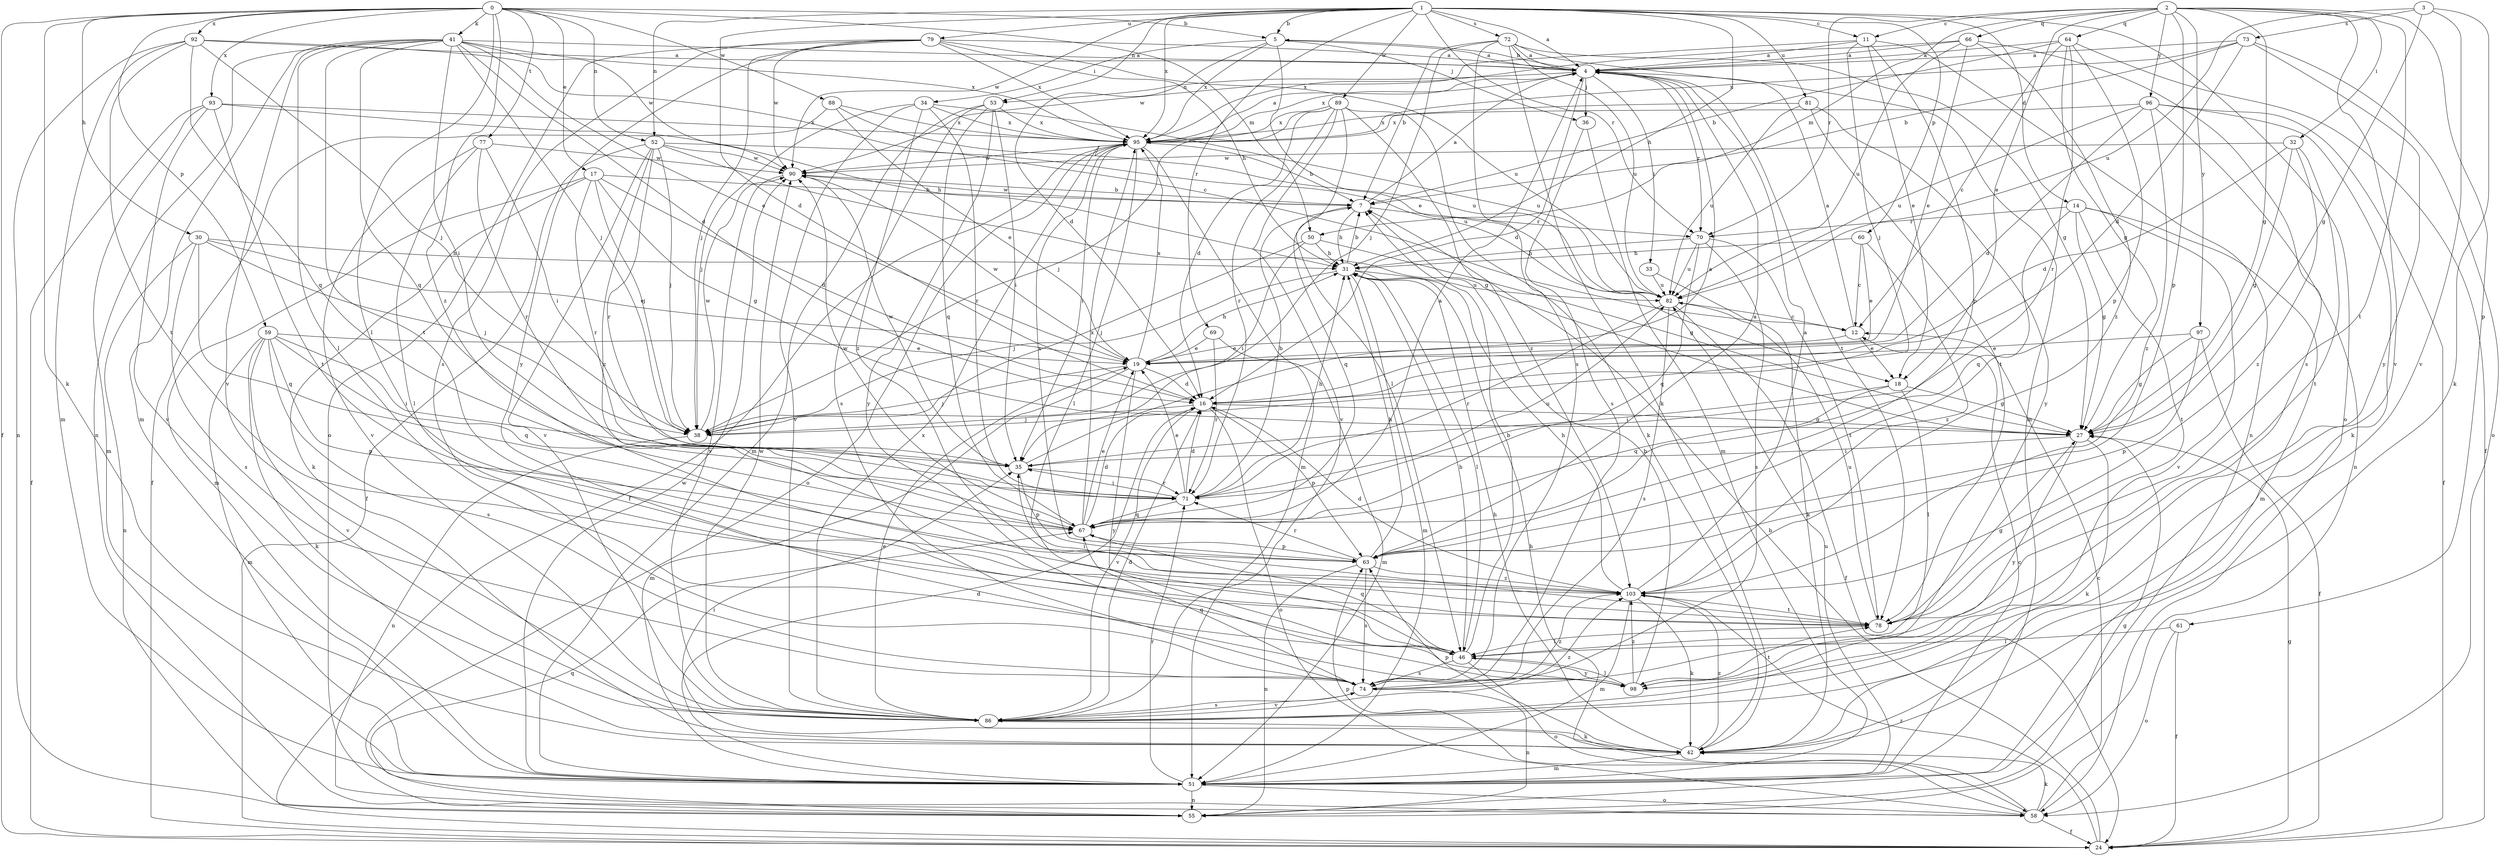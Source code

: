 strict digraph  {
0;
1;
2;
3;
4;
5;
7;
11;
12;
14;
16;
17;
18;
19;
24;
27;
30;
31;
32;
33;
34;
35;
36;
38;
41;
42;
46;
50;
51;
52;
53;
55;
58;
59;
60;
61;
63;
64;
66;
67;
69;
70;
71;
72;
73;
74;
77;
78;
79;
81;
82;
86;
88;
89;
90;
92;
93;
95;
96;
97;
98;
103;
0 -> 5  [label=b];
0 -> 17  [label=e];
0 -> 24  [label=f];
0 -> 30  [label=h];
0 -> 41  [label=k];
0 -> 42  [label=k];
0 -> 46  [label=l];
0 -> 50  [label=m];
0 -> 52  [label=n];
0 -> 59  [label=p];
0 -> 77  [label=t];
0 -> 88  [label=w];
0 -> 92  [label=x];
0 -> 93  [label=x];
0 -> 103  [label=z];
1 -> 4  [label=a];
1 -> 5  [label=b];
1 -> 11  [label=c];
1 -> 14  [label=d];
1 -> 16  [label=d];
1 -> 31  [label=h];
1 -> 52  [label=n];
1 -> 53  [label=n];
1 -> 58  [label=o];
1 -> 60  [label=p];
1 -> 69  [label=r];
1 -> 70  [label=r];
1 -> 72  [label=s];
1 -> 79  [label=u];
1 -> 81  [label=u];
1 -> 89  [label=w];
1 -> 90  [label=w];
1 -> 95  [label=x];
2 -> 11  [label=c];
2 -> 18  [label=e];
2 -> 27  [label=g];
2 -> 32  [label=i];
2 -> 50  [label=m];
2 -> 61  [label=p];
2 -> 63  [label=p];
2 -> 64  [label=q];
2 -> 66  [label=q];
2 -> 70  [label=r];
2 -> 78  [label=t];
2 -> 86  [label=v];
2 -> 96  [label=y];
2 -> 97  [label=y];
3 -> 27  [label=g];
3 -> 42  [label=k];
3 -> 73  [label=s];
3 -> 82  [label=u];
3 -> 86  [label=v];
4 -> 5  [label=b];
4 -> 16  [label=d];
4 -> 33  [label=i];
4 -> 36  [label=j];
4 -> 53  [label=n];
4 -> 70  [label=r];
4 -> 78  [label=t];
4 -> 95  [label=x];
5 -> 4  [label=a];
5 -> 16  [label=d];
5 -> 18  [label=e];
5 -> 34  [label=i];
5 -> 36  [label=j];
5 -> 95  [label=x];
7 -> 4  [label=a];
7 -> 31  [label=h];
7 -> 67  [label=q];
7 -> 70  [label=r];
7 -> 90  [label=w];
11 -> 4  [label=a];
11 -> 18  [label=e];
11 -> 38  [label=j];
11 -> 55  [label=n];
11 -> 63  [label=p];
11 -> 90  [label=w];
12 -> 4  [label=a];
12 -> 18  [label=e];
12 -> 19  [label=e];
14 -> 27  [label=g];
14 -> 51  [label=m];
14 -> 67  [label=q];
14 -> 70  [label=r];
14 -> 78  [label=t];
14 -> 86  [label=v];
16 -> 27  [label=g];
16 -> 38  [label=j];
16 -> 58  [label=o];
16 -> 63  [label=p];
16 -> 86  [label=v];
17 -> 7  [label=b];
17 -> 16  [label=d];
17 -> 27  [label=g];
17 -> 38  [label=j];
17 -> 42  [label=k];
17 -> 51  [label=m];
17 -> 71  [label=r];
18 -> 27  [label=g];
18 -> 35  [label=i];
18 -> 46  [label=l];
18 -> 67  [label=q];
19 -> 16  [label=d];
19 -> 31  [label=h];
19 -> 38  [label=j];
19 -> 51  [label=m];
19 -> 90  [label=w];
19 -> 95  [label=x];
19 -> 98  [label=y];
24 -> 7  [label=b];
24 -> 27  [label=g];
24 -> 103  [label=z];
27 -> 35  [label=i];
27 -> 42  [label=k];
27 -> 98  [label=y];
30 -> 19  [label=e];
30 -> 31  [label=h];
30 -> 38  [label=j];
30 -> 55  [label=n];
30 -> 67  [label=q];
30 -> 74  [label=s];
31 -> 7  [label=b];
31 -> 38  [label=j];
31 -> 46  [label=l];
31 -> 51  [label=m];
31 -> 82  [label=u];
32 -> 16  [label=d];
32 -> 27  [label=g];
32 -> 78  [label=t];
32 -> 90  [label=w];
32 -> 103  [label=z];
33 -> 42  [label=k];
33 -> 82  [label=u];
34 -> 38  [label=j];
34 -> 71  [label=r];
34 -> 82  [label=u];
34 -> 86  [label=v];
34 -> 95  [label=x];
34 -> 103  [label=z];
35 -> 4  [label=a];
35 -> 63  [label=p];
35 -> 71  [label=r];
35 -> 90  [label=w];
36 -> 51  [label=m];
36 -> 74  [label=s];
38 -> 55  [label=n];
38 -> 90  [label=w];
41 -> 4  [label=a];
41 -> 16  [label=d];
41 -> 19  [label=e];
41 -> 35  [label=i];
41 -> 38  [label=j];
41 -> 46  [label=l];
41 -> 51  [label=m];
41 -> 55  [label=n];
41 -> 67  [label=q];
41 -> 78  [label=t];
41 -> 86  [label=v];
41 -> 90  [label=w];
41 -> 95  [label=x];
42 -> 31  [label=h];
42 -> 35  [label=i];
42 -> 51  [label=m];
42 -> 63  [label=p];
42 -> 103  [label=z];
46 -> 7  [label=b];
46 -> 31  [label=h];
46 -> 58  [label=o];
46 -> 67  [label=q];
46 -> 74  [label=s];
46 -> 98  [label=y];
50 -> 27  [label=g];
50 -> 31  [label=h];
50 -> 35  [label=i];
50 -> 38  [label=j];
51 -> 12  [label=c];
51 -> 16  [label=d];
51 -> 55  [label=n];
51 -> 58  [label=o];
51 -> 71  [label=r];
51 -> 82  [label=u];
51 -> 90  [label=w];
52 -> 24  [label=f];
52 -> 27  [label=g];
52 -> 38  [label=j];
52 -> 71  [label=r];
52 -> 82  [label=u];
52 -> 86  [label=v];
52 -> 90  [label=w];
52 -> 103  [label=z];
53 -> 35  [label=i];
53 -> 51  [label=m];
53 -> 67  [label=q];
53 -> 74  [label=s];
53 -> 95  [label=x];
53 -> 98  [label=y];
55 -> 27  [label=g];
55 -> 67  [label=q];
58 -> 12  [label=c];
58 -> 24  [label=f];
58 -> 31  [label=h];
58 -> 42  [label=k];
58 -> 63  [label=p];
59 -> 19  [label=e];
59 -> 35  [label=i];
59 -> 42  [label=k];
59 -> 51  [label=m];
59 -> 63  [label=p];
59 -> 67  [label=q];
59 -> 74  [label=s];
59 -> 86  [label=v];
60 -> 12  [label=c];
60 -> 19  [label=e];
60 -> 31  [label=h];
60 -> 103  [label=z];
61 -> 24  [label=f];
61 -> 46  [label=l];
61 -> 58  [label=o];
63 -> 4  [label=a];
63 -> 31  [label=h];
63 -> 55  [label=n];
63 -> 71  [label=r];
63 -> 74  [label=s];
63 -> 95  [label=x];
63 -> 103  [label=z];
64 -> 4  [label=a];
64 -> 7  [label=b];
64 -> 12  [label=c];
64 -> 24  [label=f];
64 -> 27  [label=g];
64 -> 63  [label=p];
64 -> 71  [label=r];
66 -> 4  [label=a];
66 -> 19  [label=e];
66 -> 74  [label=s];
66 -> 82  [label=u];
66 -> 95  [label=x];
66 -> 103  [label=z];
67 -> 4  [label=a];
67 -> 16  [label=d];
67 -> 19  [label=e];
67 -> 63  [label=p];
67 -> 90  [label=w];
67 -> 95  [label=x];
69 -> 19  [label=e];
69 -> 51  [label=m];
69 -> 71  [label=r];
70 -> 31  [label=h];
70 -> 67  [label=q];
70 -> 74  [label=s];
70 -> 78  [label=t];
70 -> 82  [label=u];
71 -> 7  [label=b];
71 -> 16  [label=d];
71 -> 19  [label=e];
71 -> 31  [label=h];
71 -> 35  [label=i];
71 -> 67  [label=q];
71 -> 82  [label=u];
72 -> 4  [label=a];
72 -> 7  [label=b];
72 -> 27  [label=g];
72 -> 38  [label=j];
72 -> 42  [label=k];
72 -> 51  [label=m];
72 -> 74  [label=s];
72 -> 82  [label=u];
73 -> 4  [label=a];
73 -> 7  [label=b];
73 -> 16  [label=d];
73 -> 58  [label=o];
73 -> 95  [label=x];
73 -> 98  [label=y];
74 -> 55  [label=n];
74 -> 67  [label=q];
74 -> 86  [label=v];
74 -> 103  [label=z];
77 -> 35  [label=i];
77 -> 46  [label=l];
77 -> 71  [label=r];
77 -> 86  [label=v];
77 -> 90  [label=w];
78 -> 27  [label=g];
78 -> 35  [label=i];
78 -> 46  [label=l];
78 -> 82  [label=u];
79 -> 4  [label=a];
79 -> 31  [label=h];
79 -> 38  [label=j];
79 -> 58  [label=o];
79 -> 74  [label=s];
79 -> 82  [label=u];
79 -> 90  [label=w];
79 -> 95  [label=x];
79 -> 98  [label=y];
81 -> 78  [label=t];
81 -> 82  [label=u];
81 -> 95  [label=x];
81 -> 98  [label=y];
82 -> 12  [label=c];
82 -> 24  [label=f];
82 -> 71  [label=r];
82 -> 74  [label=s];
86 -> 16  [label=d];
86 -> 19  [label=e];
86 -> 42  [label=k];
86 -> 74  [label=s];
86 -> 90  [label=w];
86 -> 95  [label=x];
86 -> 103  [label=z];
88 -> 19  [label=e];
88 -> 24  [label=f];
88 -> 82  [label=u];
88 -> 95  [label=x];
89 -> 16  [label=d];
89 -> 38  [label=j];
89 -> 42  [label=k];
89 -> 46  [label=l];
89 -> 71  [label=r];
89 -> 86  [label=v];
89 -> 95  [label=x];
89 -> 103  [label=z];
90 -> 7  [label=b];
90 -> 86  [label=v];
92 -> 4  [label=a];
92 -> 12  [label=c];
92 -> 38  [label=j];
92 -> 51  [label=m];
92 -> 55  [label=n];
92 -> 67  [label=q];
92 -> 78  [label=t];
93 -> 24  [label=f];
93 -> 31  [label=h];
93 -> 51  [label=m];
93 -> 78  [label=t];
93 -> 86  [label=v];
93 -> 95  [label=x];
95 -> 4  [label=a];
95 -> 7  [label=b];
95 -> 24  [label=f];
95 -> 35  [label=i];
95 -> 46  [label=l];
95 -> 51  [label=m];
95 -> 58  [label=o];
95 -> 90  [label=w];
96 -> 16  [label=d];
96 -> 24  [label=f];
96 -> 42  [label=k];
96 -> 55  [label=n];
96 -> 82  [label=u];
96 -> 95  [label=x];
96 -> 103  [label=z];
97 -> 19  [label=e];
97 -> 24  [label=f];
97 -> 27  [label=g];
97 -> 63  [label=p];
98 -> 7  [label=b];
98 -> 46  [label=l];
98 -> 78  [label=t];
98 -> 103  [label=z];
103 -> 4  [label=a];
103 -> 16  [label=d];
103 -> 31  [label=h];
103 -> 42  [label=k];
103 -> 51  [label=m];
103 -> 78  [label=t];
}
